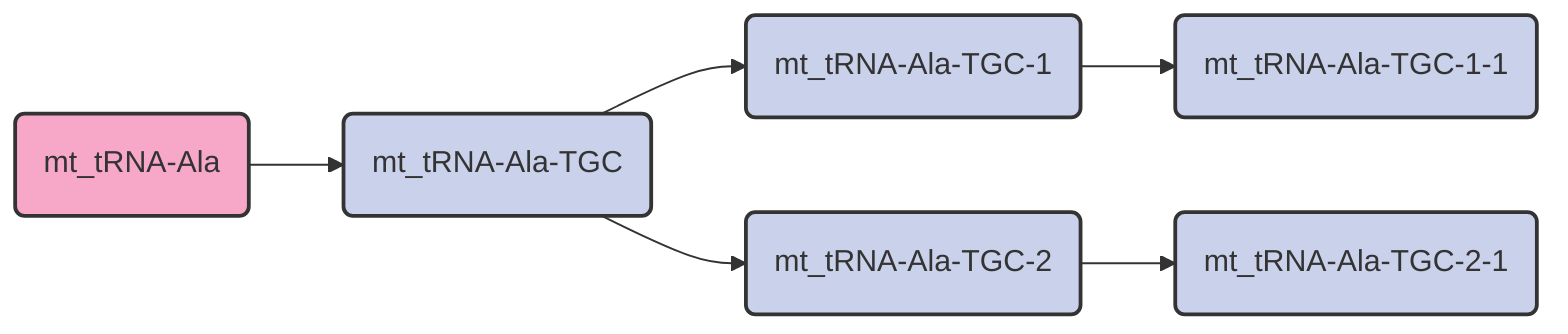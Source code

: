 graph LR

  
  b(mt_tRNA-Ala)-->c(mt_tRNA-Ala-TGC)
  c-->d(mt_tRNA-Ala-TGC-1)
  d-->e(mt_tRNA-Ala-TGC-1-1)

  c-->g(mt_tRNA-Ala-TGC-2)
  g-->h(mt_tRNA-Ala-TGC-2-1)

  style b fill:#f7a8c8,stroke:#333,stroke-width:2px;
  style c fill:#cad1eb,stroke:#333,stroke-width:2px;
  style d fill:#cad1eb,stroke:#333,stroke-width:2px;
  style e fill:#cad1eb,stroke:#333,stroke-width:2px;
  style g fill:#cad1eb,stroke:#333,stroke-width:2px;
  style h fill:#cad1eb,stroke:#333,stroke-width:2px;